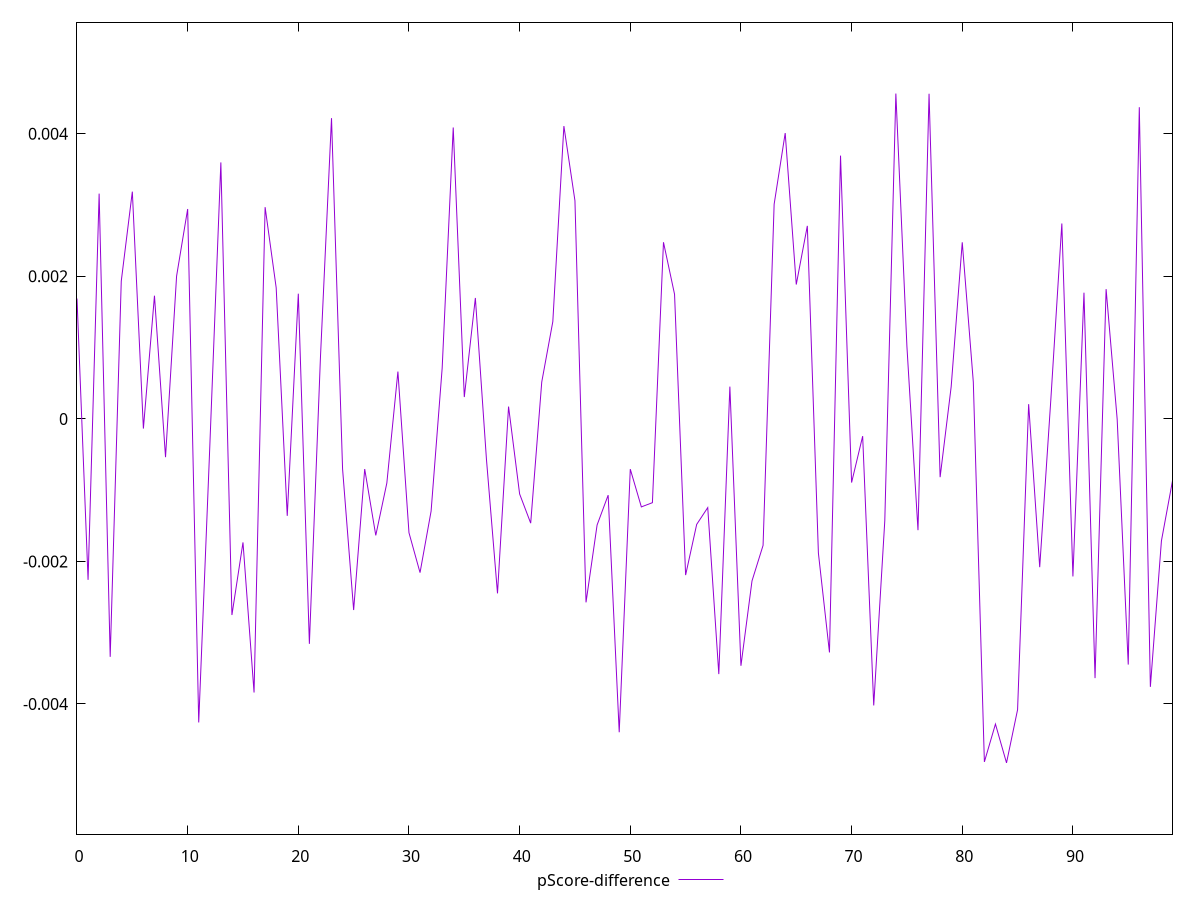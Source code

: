 reset

$pScoreDifference <<EOF
0 0.001689066720802379
1 -0.0022583259827470004
2 0.003160890665429461
3 -0.0033391169015349886
4 0.0019333961342782313
5 0.0031888633355845464
6 -0.0001357712141500933
7 0.0017289982768644574
8 -0.0005372395474182445
9 0.0020035914946213707
10 0.0029449158789434104
11 -0.004258967090229215
12 -0.0003917484529525339
13 0.0035984944924147833
14 -0.0027518148826555233
15 -0.0017331124582683488
16 -0.0038392166350743606
17 0.0029708873221094834
18 0.0018401642904676274
19 -0.0013599934774495281
20 0.0017564902131345095
21 -0.003156228664324745
22 0.0008625700124499369
23 0.0042199374576776805
24 -0.0007028545721254886
25 -0.0026816938284165426
26 -0.0007036120659694722
27 -0.0016343664754810971
28 -0.0009001896216176419
29 0.000663879703662773
30 -0.0015971569807060604
31 -0.002157252804723564
32 -0.0012940501967174667
33 0.0007115341788013207
34 0.004088974752063379
35 0.00030642580062334446
36 0.0016970880405227096
37 -0.0005628330502154277
38 -0.002448069641938
39 0.00017271065515334083
40 -0.0010536360731008276
41 -0.0014629693083390016
42 0.000517812031812892
43 0.001365251597228001
44 0.004108708104684444
45 0.0030609366596610066
46 -0.0025742153758144815
47 -0.0014891756068498019
48 -0.0010698989251176627
49 -0.004396545976163124
50 -0.0007048939799476628
51 -0.0012349906335569205
52 -0.0011752466653284221
53 0.0024785523574859525
54 0.0017485795095353307
55 -0.0021916235562629005
56 -0.0014805217377817925
57 -0.0012448200481349758
58 -0.0035807861819068254
59 0.00045275216563656073
60 -0.0034642739804296996
61 -0.0022734411409577326
62 -0.0017746259947835075
63 0.0030121339996855845
64 0.004010432950018683
65 0.0018856277930955345
66 0.0027083952827605673
67 -0.0018827430471641815
68 -0.00327673683986196
69 0.0036942003127491407
70 -0.0008931785232229039
71 -0.00024193981408970888
72 -0.004020395947646249
73 -0.001429673019779809
74 0.004564953804817806
75 0.0010149201232984018
76 -0.0015617567510670671
77 0.004562846429522649
78 -0.0008176622817465118
79 0.00045310136696652403
80 0.0024778554268183317
81 0.0005162787541710401
82 -0.004812792830169221
83 -0.004282256522443961
84 -0.004826432244557921
85 -0.0040803478513218305
86 0.00020688339687735535
87 -0.002080257074916325
88 0.00025703136494170664
89 0.002742108821377931
90 -0.002210554431734346
91 0.001771020515472621
92 -0.003637048631466744
93 0.001820812418868334
94 -0.0000027709030825384673
95 -0.003447622106664938
96 0.004373516852097414
97 -0.0037601962312403536
98 -0.0017109768832900274
99 -0.0008684681470124689
EOF

set key outside below
set xrange [0:99]
set yrange [-0.005826432244557921:0.005564953804817806]
set trange [-0.005826432244557921:0.005564953804817806]
set terminal svg size 640, 500 enhanced background rgb 'white'
set output "report_00025_2021-02-22T21:38:55.199Z/interactive/samples/pages+cached+noadtech+nomedia/pScore-difference/values.svg"

plot $pScoreDifference title "pScore-difference" with line

reset
